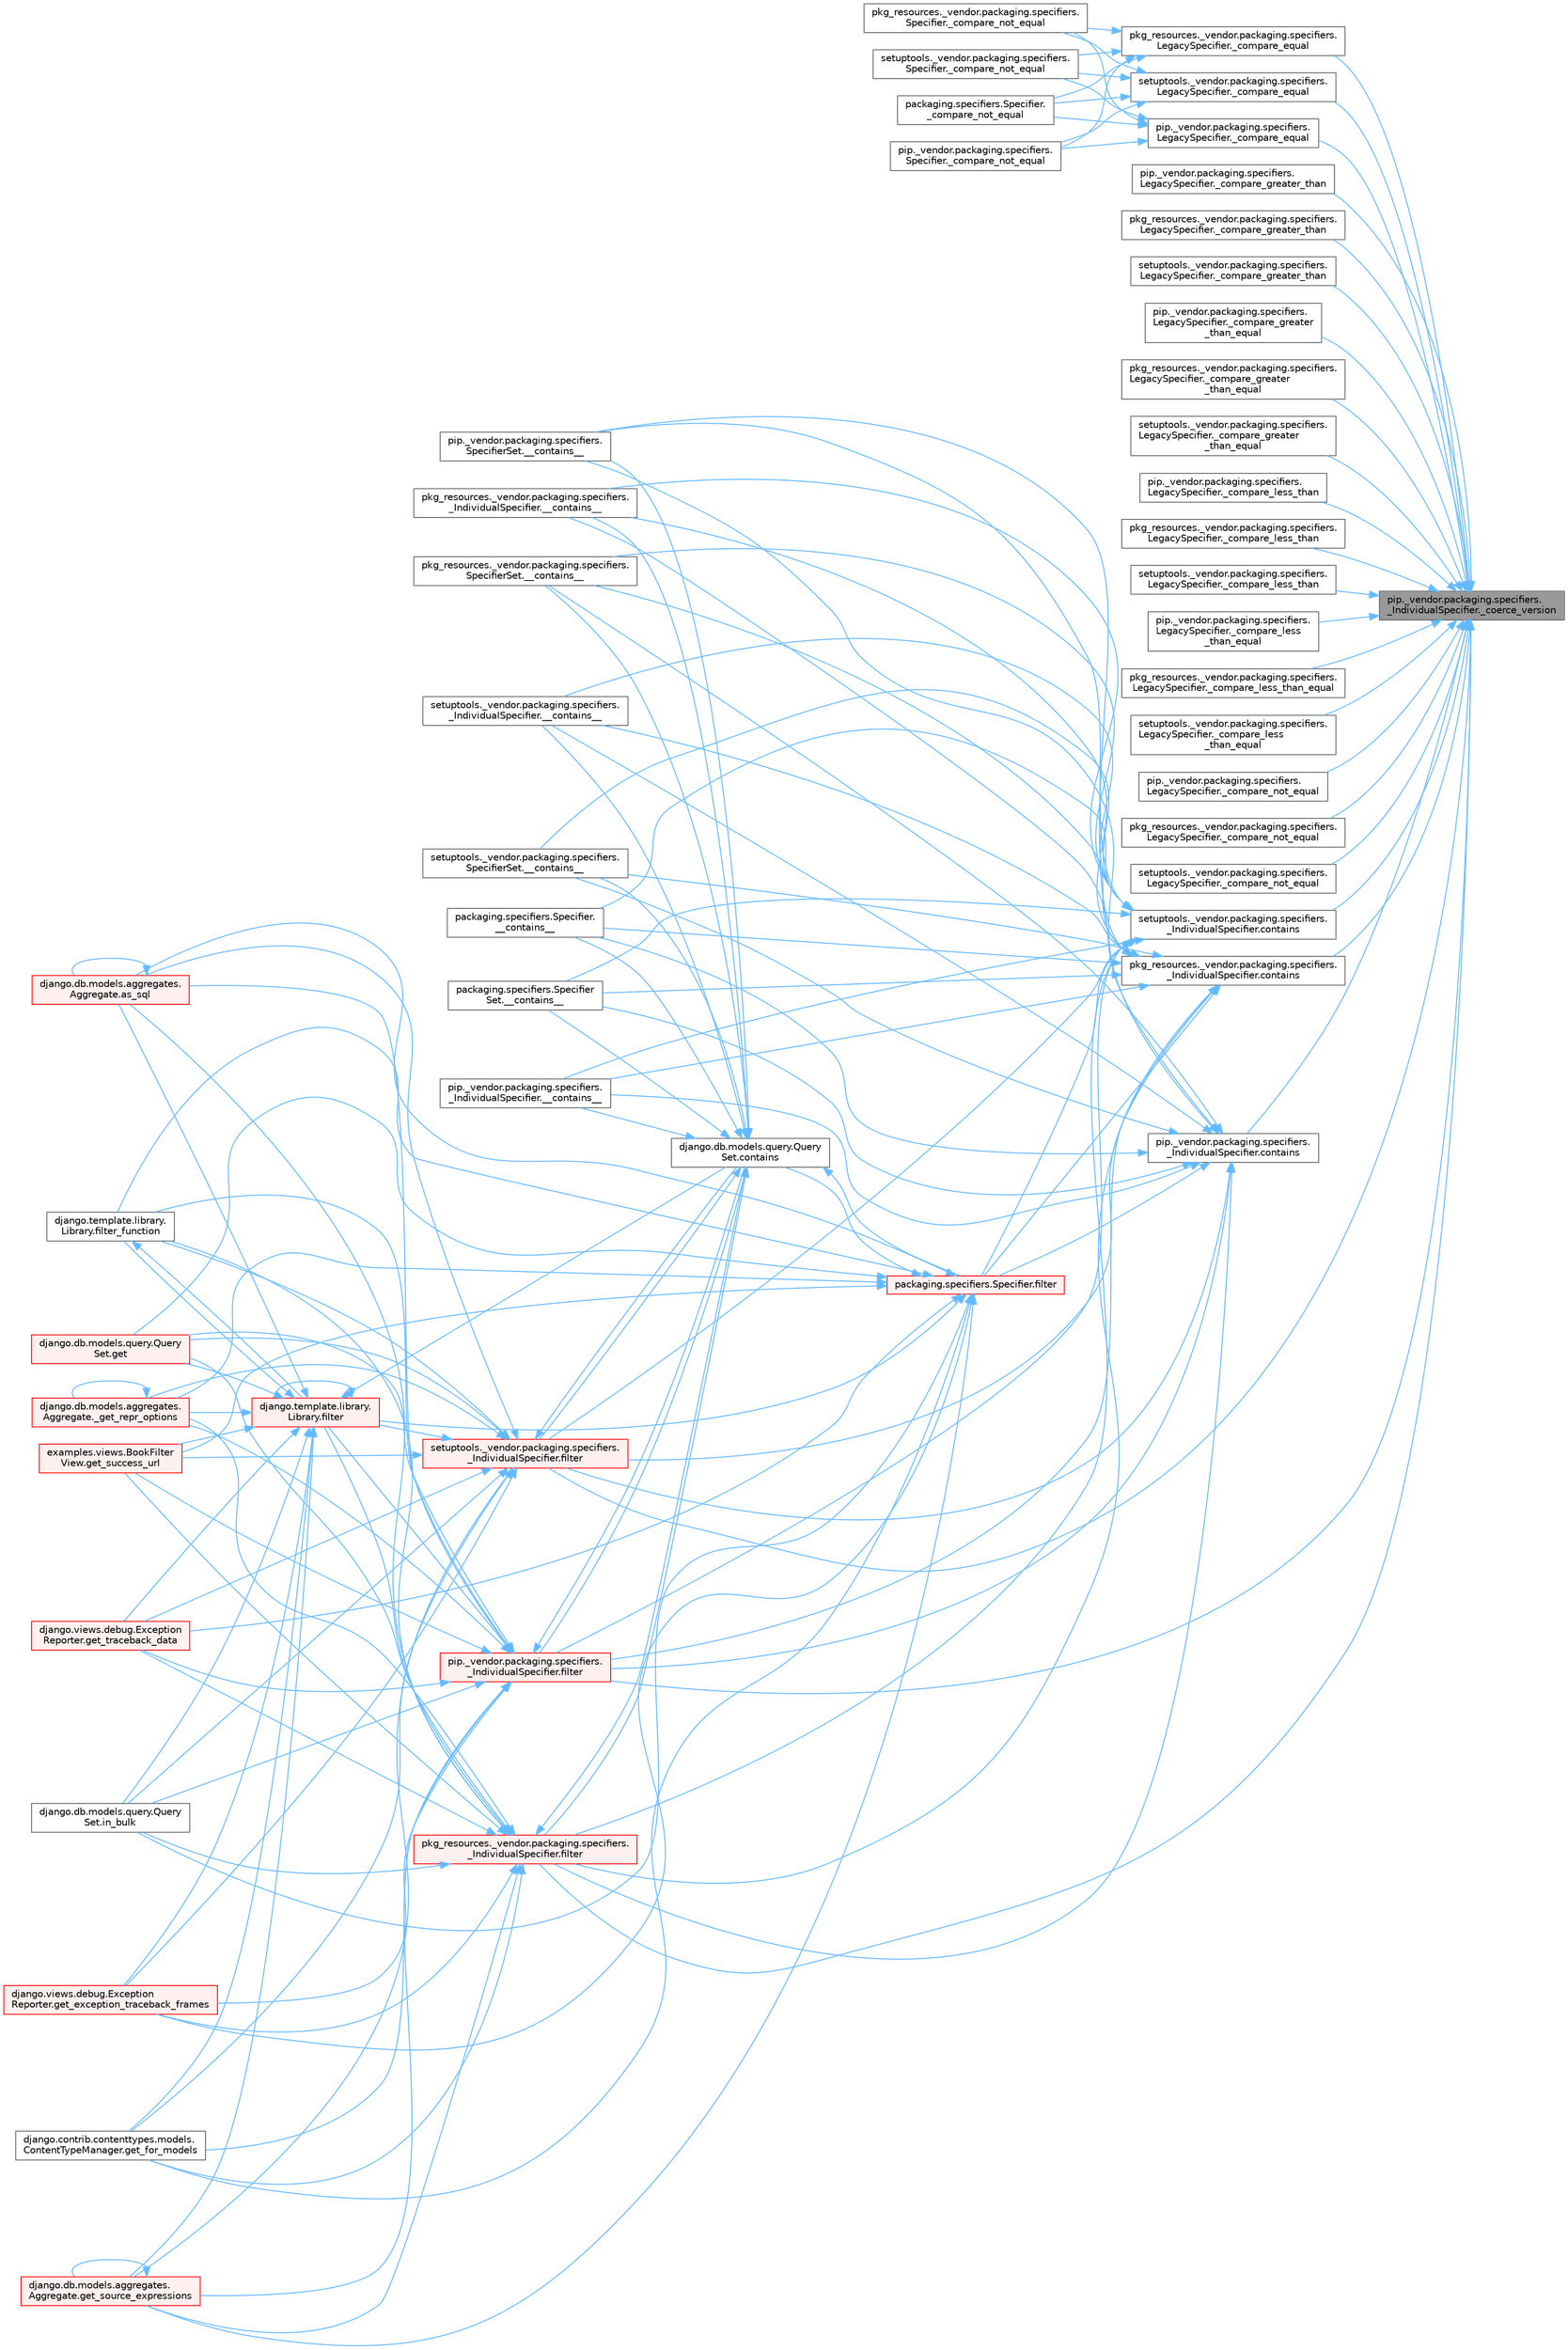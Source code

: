 digraph "pip._vendor.packaging.specifiers._IndividualSpecifier._coerce_version"
{
 // LATEX_PDF_SIZE
  bgcolor="transparent";
  edge [fontname=Helvetica,fontsize=10,labelfontname=Helvetica,labelfontsize=10];
  node [fontname=Helvetica,fontsize=10,shape=box,height=0.2,width=0.4];
  rankdir="RL";
  Node1 [id="Node000001",label="pip._vendor.packaging.specifiers.\l_IndividualSpecifier._coerce_version",height=0.2,width=0.4,color="gray40", fillcolor="grey60", style="filled", fontcolor="black",tooltip=" "];
  Node1 -> Node2 [id="edge1_Node000001_Node000002",dir="back",color="steelblue1",style="solid",tooltip=" "];
  Node2 [id="Node000002",label="pip._vendor.packaging.specifiers.\lLegacySpecifier._compare_equal",height=0.2,width=0.4,color="grey40", fillcolor="white", style="filled",URL="$classpip_1_1__vendor_1_1packaging_1_1specifiers_1_1_legacy_specifier.html#aa992abfe636b5dcc36fb73c9ba6eadc5",tooltip=" "];
  Node2 -> Node3 [id="edge2_Node000002_Node000003",dir="back",color="steelblue1",style="solid",tooltip=" "];
  Node3 [id="Node000003",label="packaging.specifiers.Specifier.\l_compare_not_equal",height=0.2,width=0.4,color="grey40", fillcolor="white", style="filled",URL="$classpackaging_1_1specifiers_1_1_specifier.html#afaf61a5885cdabcc436fab2c2c20abdf",tooltip=" "];
  Node2 -> Node4 [id="edge3_Node000002_Node000004",dir="back",color="steelblue1",style="solid",tooltip=" "];
  Node4 [id="Node000004",label="pip._vendor.packaging.specifiers.\lSpecifier._compare_not_equal",height=0.2,width=0.4,color="grey40", fillcolor="white", style="filled",URL="$classpip_1_1__vendor_1_1packaging_1_1specifiers_1_1_specifier.html#ac075d7482cc67183e717c5f5445e099c",tooltip=" "];
  Node2 -> Node5 [id="edge4_Node000002_Node000005",dir="back",color="steelblue1",style="solid",tooltip=" "];
  Node5 [id="Node000005",label="pkg_resources._vendor.packaging.specifiers.\lSpecifier._compare_not_equal",height=0.2,width=0.4,color="grey40", fillcolor="white", style="filled",URL="$classpkg__resources_1_1__vendor_1_1packaging_1_1specifiers_1_1_specifier.html#aecca9d52cf2ac225af3903268a50b1ba",tooltip=" "];
  Node2 -> Node6 [id="edge5_Node000002_Node000006",dir="back",color="steelblue1",style="solid",tooltip=" "];
  Node6 [id="Node000006",label="setuptools._vendor.packaging.specifiers.\lSpecifier._compare_not_equal",height=0.2,width=0.4,color="grey40", fillcolor="white", style="filled",URL="$classsetuptools_1_1__vendor_1_1packaging_1_1specifiers_1_1_specifier.html#aa03261e15d89f8c477abf4418d840951",tooltip=" "];
  Node1 -> Node7 [id="edge6_Node000001_Node000007",dir="back",color="steelblue1",style="solid",tooltip=" "];
  Node7 [id="Node000007",label="pkg_resources._vendor.packaging.specifiers.\lLegacySpecifier._compare_equal",height=0.2,width=0.4,color="grey40", fillcolor="white", style="filled",URL="$classpkg__resources_1_1__vendor_1_1packaging_1_1specifiers_1_1_legacy_specifier.html#a9ab14befdf33932453ea48aa388e64ef",tooltip=" "];
  Node7 -> Node3 [id="edge7_Node000007_Node000003",dir="back",color="steelblue1",style="solid",tooltip=" "];
  Node7 -> Node4 [id="edge8_Node000007_Node000004",dir="back",color="steelblue1",style="solid",tooltip=" "];
  Node7 -> Node5 [id="edge9_Node000007_Node000005",dir="back",color="steelblue1",style="solid",tooltip=" "];
  Node7 -> Node6 [id="edge10_Node000007_Node000006",dir="back",color="steelblue1",style="solid",tooltip=" "];
  Node1 -> Node8 [id="edge11_Node000001_Node000008",dir="back",color="steelblue1",style="solid",tooltip=" "];
  Node8 [id="Node000008",label="setuptools._vendor.packaging.specifiers.\lLegacySpecifier._compare_equal",height=0.2,width=0.4,color="grey40", fillcolor="white", style="filled",URL="$classsetuptools_1_1__vendor_1_1packaging_1_1specifiers_1_1_legacy_specifier.html#af2f9a3723cc43c0e2ba52554904ca5ee",tooltip=" "];
  Node8 -> Node3 [id="edge12_Node000008_Node000003",dir="back",color="steelblue1",style="solid",tooltip=" "];
  Node8 -> Node4 [id="edge13_Node000008_Node000004",dir="back",color="steelblue1",style="solid",tooltip=" "];
  Node8 -> Node5 [id="edge14_Node000008_Node000005",dir="back",color="steelblue1",style="solid",tooltip=" "];
  Node8 -> Node6 [id="edge15_Node000008_Node000006",dir="back",color="steelblue1",style="solid",tooltip=" "];
  Node1 -> Node9 [id="edge16_Node000001_Node000009",dir="back",color="steelblue1",style="solid",tooltip=" "];
  Node9 [id="Node000009",label="pip._vendor.packaging.specifiers.\lLegacySpecifier._compare_greater_than",height=0.2,width=0.4,color="grey40", fillcolor="white", style="filled",URL="$classpip_1_1__vendor_1_1packaging_1_1specifiers_1_1_legacy_specifier.html#a7f8ae49153f63ae98b5fcaa3aba95924",tooltip=" "];
  Node1 -> Node10 [id="edge17_Node000001_Node000010",dir="back",color="steelblue1",style="solid",tooltip=" "];
  Node10 [id="Node000010",label="pkg_resources._vendor.packaging.specifiers.\lLegacySpecifier._compare_greater_than",height=0.2,width=0.4,color="grey40", fillcolor="white", style="filled",URL="$classpkg__resources_1_1__vendor_1_1packaging_1_1specifiers_1_1_legacy_specifier.html#afa279350935f2a7582476d115ab74a6c",tooltip=" "];
  Node1 -> Node11 [id="edge18_Node000001_Node000011",dir="back",color="steelblue1",style="solid",tooltip=" "];
  Node11 [id="Node000011",label="setuptools._vendor.packaging.specifiers.\lLegacySpecifier._compare_greater_than",height=0.2,width=0.4,color="grey40", fillcolor="white", style="filled",URL="$classsetuptools_1_1__vendor_1_1packaging_1_1specifiers_1_1_legacy_specifier.html#a122d0eb86955927dd763498cb9765774",tooltip=" "];
  Node1 -> Node12 [id="edge19_Node000001_Node000012",dir="back",color="steelblue1",style="solid",tooltip=" "];
  Node12 [id="Node000012",label="pip._vendor.packaging.specifiers.\lLegacySpecifier._compare_greater\l_than_equal",height=0.2,width=0.4,color="grey40", fillcolor="white", style="filled",URL="$classpip_1_1__vendor_1_1packaging_1_1specifiers_1_1_legacy_specifier.html#a40b61cc2c25af7c94aa651295b25dab1",tooltip=" "];
  Node1 -> Node13 [id="edge20_Node000001_Node000013",dir="back",color="steelblue1",style="solid",tooltip=" "];
  Node13 [id="Node000013",label="pkg_resources._vendor.packaging.specifiers.\lLegacySpecifier._compare_greater\l_than_equal",height=0.2,width=0.4,color="grey40", fillcolor="white", style="filled",URL="$classpkg__resources_1_1__vendor_1_1packaging_1_1specifiers_1_1_legacy_specifier.html#a6778a400c248b6f8b374ffcf8c0ec60c",tooltip=" "];
  Node1 -> Node14 [id="edge21_Node000001_Node000014",dir="back",color="steelblue1",style="solid",tooltip=" "];
  Node14 [id="Node000014",label="setuptools._vendor.packaging.specifiers.\lLegacySpecifier._compare_greater\l_than_equal",height=0.2,width=0.4,color="grey40", fillcolor="white", style="filled",URL="$classsetuptools_1_1__vendor_1_1packaging_1_1specifiers_1_1_legacy_specifier.html#a0ac04fa512061f6629c6444e73358d34",tooltip=" "];
  Node1 -> Node15 [id="edge22_Node000001_Node000015",dir="back",color="steelblue1",style="solid",tooltip=" "];
  Node15 [id="Node000015",label="pip._vendor.packaging.specifiers.\lLegacySpecifier._compare_less_than",height=0.2,width=0.4,color="grey40", fillcolor="white", style="filled",URL="$classpip_1_1__vendor_1_1packaging_1_1specifiers_1_1_legacy_specifier.html#a64bc4cd3d43b304356d7ef3c3da8043a",tooltip=" "];
  Node1 -> Node16 [id="edge23_Node000001_Node000016",dir="back",color="steelblue1",style="solid",tooltip=" "];
  Node16 [id="Node000016",label="pkg_resources._vendor.packaging.specifiers.\lLegacySpecifier._compare_less_than",height=0.2,width=0.4,color="grey40", fillcolor="white", style="filled",URL="$classpkg__resources_1_1__vendor_1_1packaging_1_1specifiers_1_1_legacy_specifier.html#aa76c7e2e1e58b32a2801c09076eb9ee8",tooltip=" "];
  Node1 -> Node17 [id="edge24_Node000001_Node000017",dir="back",color="steelblue1",style="solid",tooltip=" "];
  Node17 [id="Node000017",label="setuptools._vendor.packaging.specifiers.\lLegacySpecifier._compare_less_than",height=0.2,width=0.4,color="grey40", fillcolor="white", style="filled",URL="$classsetuptools_1_1__vendor_1_1packaging_1_1specifiers_1_1_legacy_specifier.html#ac8081511dbe3bdf8d01a9bb9257a281c",tooltip=" "];
  Node1 -> Node18 [id="edge25_Node000001_Node000018",dir="back",color="steelblue1",style="solid",tooltip=" "];
  Node18 [id="Node000018",label="pip._vendor.packaging.specifiers.\lLegacySpecifier._compare_less\l_than_equal",height=0.2,width=0.4,color="grey40", fillcolor="white", style="filled",URL="$classpip_1_1__vendor_1_1packaging_1_1specifiers_1_1_legacy_specifier.html#a97c4a9b07607db6a9fc75305fad07592",tooltip=" "];
  Node1 -> Node19 [id="edge26_Node000001_Node000019",dir="back",color="steelblue1",style="solid",tooltip=" "];
  Node19 [id="Node000019",label="pkg_resources._vendor.packaging.specifiers.\lLegacySpecifier._compare_less_than_equal",height=0.2,width=0.4,color="grey40", fillcolor="white", style="filled",URL="$classpkg__resources_1_1__vendor_1_1packaging_1_1specifiers_1_1_legacy_specifier.html#a820d32e098eb543a2b03160a5724c3d1",tooltip=" "];
  Node1 -> Node20 [id="edge27_Node000001_Node000020",dir="back",color="steelblue1",style="solid",tooltip=" "];
  Node20 [id="Node000020",label="setuptools._vendor.packaging.specifiers.\lLegacySpecifier._compare_less\l_than_equal",height=0.2,width=0.4,color="grey40", fillcolor="white", style="filled",URL="$classsetuptools_1_1__vendor_1_1packaging_1_1specifiers_1_1_legacy_specifier.html#a0e6500c47377b3c773fa67f8a2f73adb",tooltip=" "];
  Node1 -> Node21 [id="edge28_Node000001_Node000021",dir="back",color="steelblue1",style="solid",tooltip=" "];
  Node21 [id="Node000021",label="pip._vendor.packaging.specifiers.\lLegacySpecifier._compare_not_equal",height=0.2,width=0.4,color="grey40", fillcolor="white", style="filled",URL="$classpip_1_1__vendor_1_1packaging_1_1specifiers_1_1_legacy_specifier.html#a9772d84edb67d9cc164ae26e13621e1c",tooltip=" "];
  Node1 -> Node22 [id="edge29_Node000001_Node000022",dir="back",color="steelblue1",style="solid",tooltip=" "];
  Node22 [id="Node000022",label="pkg_resources._vendor.packaging.specifiers.\lLegacySpecifier._compare_not_equal",height=0.2,width=0.4,color="grey40", fillcolor="white", style="filled",URL="$classpkg__resources_1_1__vendor_1_1packaging_1_1specifiers_1_1_legacy_specifier.html#aa5b8e0273c939304609e25b0a26674d4",tooltip=" "];
  Node1 -> Node23 [id="edge30_Node000001_Node000023",dir="back",color="steelblue1",style="solid",tooltip=" "];
  Node23 [id="Node000023",label="setuptools._vendor.packaging.specifiers.\lLegacySpecifier._compare_not_equal",height=0.2,width=0.4,color="grey40", fillcolor="white", style="filled",URL="$classsetuptools_1_1__vendor_1_1packaging_1_1specifiers_1_1_legacy_specifier.html#a203f91f790c2aedbbb57ec7711cc360a",tooltip=" "];
  Node1 -> Node24 [id="edge31_Node000001_Node000024",dir="back",color="steelblue1",style="solid",tooltip=" "];
  Node24 [id="Node000024",label="pip._vendor.packaging.specifiers.\l_IndividualSpecifier.contains",height=0.2,width=0.4,color="grey40", fillcolor="white", style="filled",URL="$classpip_1_1__vendor_1_1packaging_1_1specifiers_1_1___individual_specifier.html#a0225ec2329bc258c9ff7d62a4ad6dde5",tooltip=" "];
  Node24 -> Node25 [id="edge32_Node000024_Node000025",dir="back",color="steelblue1",style="solid",tooltip=" "];
  Node25 [id="Node000025",label="packaging.specifiers.Specifier.\l__contains__",height=0.2,width=0.4,color="grey40", fillcolor="white", style="filled",URL="$classpackaging_1_1specifiers_1_1_specifier.html#adc6d0f14bb1eff89499eea42047f3ba1",tooltip=" "];
  Node24 -> Node26 [id="edge33_Node000024_Node000026",dir="back",color="steelblue1",style="solid",tooltip=" "];
  Node26 [id="Node000026",label="packaging.specifiers.Specifier\lSet.__contains__",height=0.2,width=0.4,color="grey40", fillcolor="white", style="filled",URL="$classpackaging_1_1specifiers_1_1_specifier_set.html#afe431232e3df02a4ebec8ed882319eb4",tooltip=" "];
  Node24 -> Node27 [id="edge34_Node000024_Node000027",dir="back",color="steelblue1",style="solid",tooltip=" "];
  Node27 [id="Node000027",label="pip._vendor.packaging.specifiers.\l_IndividualSpecifier.__contains__",height=0.2,width=0.4,color="grey40", fillcolor="white", style="filled",URL="$classpip_1_1__vendor_1_1packaging_1_1specifiers_1_1___individual_specifier.html#a838b430af2f5ab5d2241a7c0bdd0e99e",tooltip=" "];
  Node24 -> Node28 [id="edge35_Node000024_Node000028",dir="back",color="steelblue1",style="solid",tooltip=" "];
  Node28 [id="Node000028",label="pip._vendor.packaging.specifiers.\lSpecifierSet.__contains__",height=0.2,width=0.4,color="grey40", fillcolor="white", style="filled",URL="$classpip_1_1__vendor_1_1packaging_1_1specifiers_1_1_specifier_set.html#a6129bfedcd20834661d4883f7fbaed86",tooltip=" "];
  Node24 -> Node29 [id="edge36_Node000024_Node000029",dir="back",color="steelblue1",style="solid",tooltip=" "];
  Node29 [id="Node000029",label="pkg_resources._vendor.packaging.specifiers.\l_IndividualSpecifier.__contains__",height=0.2,width=0.4,color="grey40", fillcolor="white", style="filled",URL="$classpkg__resources_1_1__vendor_1_1packaging_1_1specifiers_1_1___individual_specifier.html#a2370a23a1faa6987b992d9e69069aa6b",tooltip=" "];
  Node24 -> Node30 [id="edge37_Node000024_Node000030",dir="back",color="steelblue1",style="solid",tooltip=" "];
  Node30 [id="Node000030",label="pkg_resources._vendor.packaging.specifiers.\lSpecifierSet.__contains__",height=0.2,width=0.4,color="grey40", fillcolor="white", style="filled",URL="$classpkg__resources_1_1__vendor_1_1packaging_1_1specifiers_1_1_specifier_set.html#aad5022ca5dea895ec350e338ba308529",tooltip=" "];
  Node24 -> Node31 [id="edge38_Node000024_Node000031",dir="back",color="steelblue1",style="solid",tooltip=" "];
  Node31 [id="Node000031",label="setuptools._vendor.packaging.specifiers.\l_IndividualSpecifier.__contains__",height=0.2,width=0.4,color="grey40", fillcolor="white", style="filled",URL="$classsetuptools_1_1__vendor_1_1packaging_1_1specifiers_1_1___individual_specifier.html#aff90cdb7b48e1e261461d10f6bbe8c5e",tooltip=" "];
  Node24 -> Node32 [id="edge39_Node000024_Node000032",dir="back",color="steelblue1",style="solid",tooltip=" "];
  Node32 [id="Node000032",label="setuptools._vendor.packaging.specifiers.\lSpecifierSet.__contains__",height=0.2,width=0.4,color="grey40", fillcolor="white", style="filled",URL="$classsetuptools_1_1__vendor_1_1packaging_1_1specifiers_1_1_specifier_set.html#a44a6f0f6a924c5c4fb150fff13c089c6",tooltip=" "];
  Node24 -> Node33 [id="edge40_Node000024_Node000033",dir="back",color="steelblue1",style="solid",tooltip=" "];
  Node33 [id="Node000033",label="packaging.specifiers.Specifier.filter",height=0.2,width=0.4,color="red", fillcolor="#FFF0F0", style="filled",URL="$classpackaging_1_1specifiers_1_1_specifier.html#a22d9e14c5343d89e742b098b6d7997f7",tooltip=" "];
  Node33 -> Node34 [id="edge41_Node000033_Node000034",dir="back",color="steelblue1",style="solid",tooltip=" "];
  Node34 [id="Node000034",label="django.db.models.aggregates.\lAggregate._get_repr_options",height=0.2,width=0.4,color="red", fillcolor="#FFF0F0", style="filled",URL="$classdjango_1_1db_1_1models_1_1aggregates_1_1_aggregate.html#a9256cb09b47d2922447ef2d7e78a9cc7",tooltip=" "];
  Node34 -> Node34 [id="edge42_Node000034_Node000034",dir="back",color="steelblue1",style="solid",tooltip=" "];
  Node33 -> Node37 [id="edge43_Node000033_Node000037",dir="back",color="steelblue1",style="solid",tooltip=" "];
  Node37 [id="Node000037",label="django.db.models.aggregates.\lAggregate.as_sql",height=0.2,width=0.4,color="red", fillcolor="#FFF0F0", style="filled",URL="$classdjango_1_1db_1_1models_1_1aggregates_1_1_aggregate.html#aeb213202f480fabf5956d513efab08d6",tooltip=" "];
  Node37 -> Node37 [id="edge44_Node000037_Node000037",dir="back",color="steelblue1",style="solid",tooltip=" "];
  Node33 -> Node66 [id="edge45_Node000033_Node000066",dir="back",color="steelblue1",style="solid",tooltip=" "];
  Node66 [id="Node000066",label="django.db.models.query.Query\lSet.contains",height=0.2,width=0.4,color="grey40", fillcolor="white", style="filled",URL="$classdjango_1_1db_1_1models_1_1query_1_1_query_set.html#a242e569a4bce6723adc3e71fdc69b70f",tooltip=" "];
  Node66 -> Node25 [id="edge46_Node000066_Node000025",dir="back",color="steelblue1",style="solid",tooltip=" "];
  Node66 -> Node26 [id="edge47_Node000066_Node000026",dir="back",color="steelblue1",style="solid",tooltip=" "];
  Node66 -> Node27 [id="edge48_Node000066_Node000027",dir="back",color="steelblue1",style="solid",tooltip=" "];
  Node66 -> Node28 [id="edge49_Node000066_Node000028",dir="back",color="steelblue1",style="solid",tooltip=" "];
  Node66 -> Node29 [id="edge50_Node000066_Node000029",dir="back",color="steelblue1",style="solid",tooltip=" "];
  Node66 -> Node30 [id="edge51_Node000066_Node000030",dir="back",color="steelblue1",style="solid",tooltip=" "];
  Node66 -> Node31 [id="edge52_Node000066_Node000031",dir="back",color="steelblue1",style="solid",tooltip=" "];
  Node66 -> Node32 [id="edge53_Node000066_Node000032",dir="back",color="steelblue1",style="solid",tooltip=" "];
  Node66 -> Node33 [id="edge54_Node000066_Node000033",dir="back",color="steelblue1",style="solid",tooltip=" "];
  Node66 -> Node67 [id="edge55_Node000066_Node000067",dir="back",color="steelblue1",style="solid",tooltip=" "];
  Node67 [id="Node000067",label="pip._vendor.packaging.specifiers.\l_IndividualSpecifier.filter",height=0.2,width=0.4,color="red", fillcolor="#FFF0F0", style="filled",URL="$classpip_1_1__vendor_1_1packaging_1_1specifiers_1_1___individual_specifier.html#a6203976cfa5ddd6a1f47f8dfe0669fd7",tooltip=" "];
  Node67 -> Node34 [id="edge56_Node000067_Node000034",dir="back",color="steelblue1",style="solid",tooltip=" "];
  Node67 -> Node37 [id="edge57_Node000067_Node000037",dir="back",color="steelblue1",style="solid",tooltip=" "];
  Node67 -> Node66 [id="edge58_Node000067_Node000066",dir="back",color="steelblue1",style="solid",tooltip=" "];
  Node67 -> Node68 [id="edge59_Node000067_Node000068",dir="back",color="steelblue1",style="solid",tooltip=" "];
  Node68 [id="Node000068",label="django.template.library.\lLibrary.filter",height=0.2,width=0.4,color="red", fillcolor="#FFF0F0", style="filled",URL="$classdjango_1_1template_1_1library_1_1_library.html#ac67bb1211ffc0354d5bf33029a58aa43",tooltip=" "];
  Node68 -> Node34 [id="edge60_Node000068_Node000034",dir="back",color="steelblue1",style="solid",tooltip=" "];
  Node68 -> Node37 [id="edge61_Node000068_Node000037",dir="back",color="steelblue1",style="solid",tooltip=" "];
  Node68 -> Node66 [id="edge62_Node000068_Node000066",dir="back",color="steelblue1",style="solid",tooltip=" "];
  Node68 -> Node68 [id="edge63_Node000068_Node000068",dir="back",color="steelblue1",style="solid",tooltip=" "];
  Node68 -> Node69 [id="edge64_Node000068_Node000069",dir="back",color="steelblue1",style="solid",tooltip=" "];
  Node69 [id="Node000069",label="django.template.library.\lLibrary.filter_function",height=0.2,width=0.4,color="grey40", fillcolor="white", style="filled",URL="$classdjango_1_1template_1_1library_1_1_library.html#ac31ca4b9799430f0623aea9d177a04dc",tooltip=" "];
  Node69 -> Node68 [id="edge65_Node000069_Node000068",dir="back",color="steelblue1",style="solid",tooltip=" "];
  Node68 -> Node70 [id="edge66_Node000068_Node000070",dir="back",color="steelblue1",style="solid",tooltip=" "];
  Node70 [id="Node000070",label="django.db.models.query.Query\lSet.get",height=0.2,width=0.4,color="red", fillcolor="#FFF0F0", style="filled",URL="$classdjango_1_1db_1_1models_1_1query_1_1_query_set.html#afe9afa909843984d4fa4c2555f0f1310",tooltip=" "];
  Node68 -> Node2633 [id="edge67_Node000068_Node002633",dir="back",color="steelblue1",style="solid",tooltip=" "];
  Node2633 [id="Node002633",label="django.views.debug.Exception\lReporter.get_exception_traceback_frames",height=0.2,width=0.4,color="red", fillcolor="#FFF0F0", style="filled",URL="$classdjango_1_1views_1_1debug_1_1_exception_reporter.html#a326b08b3941038a5504f8e0a846bae68",tooltip=" "];
  Node68 -> Node717 [id="edge68_Node000068_Node000717",dir="back",color="steelblue1",style="solid",tooltip=" "];
  Node717 [id="Node000717",label="django.contrib.contenttypes.models.\lContentTypeManager.get_for_models",height=0.2,width=0.4,color="grey40", fillcolor="white", style="filled",URL="$classdjango_1_1contrib_1_1contenttypes_1_1models_1_1_content_type_manager.html#a541a2e215680799739b6f8c1b19ddda4",tooltip=" "];
  Node68 -> Node2635 [id="edge69_Node000068_Node002635",dir="back",color="steelblue1",style="solid",tooltip=" "];
  Node2635 [id="Node002635",label="django.db.models.aggregates.\lAggregate.get_source_expressions",height=0.2,width=0.4,color="red", fillcolor="#FFF0F0", style="filled",URL="$classdjango_1_1db_1_1models_1_1aggregates_1_1_aggregate.html#a4a47839518c013f780a931e4bcf2d4f1",tooltip=" "];
  Node2635 -> Node2635 [id="edge70_Node002635_Node002635",dir="back",color="steelblue1",style="solid",tooltip=" "];
  Node68 -> Node2637 [id="edge71_Node000068_Node002637",dir="back",color="steelblue1",style="solid",tooltip=" "];
  Node2637 [id="Node002637",label="examples.views.BookFilter\lView.get_success_url",height=0.2,width=0.4,color="red", fillcolor="#FFF0F0", style="filled",URL="$classexamples_1_1views_1_1_book_filter_view.html#aa2850ac24b9acf2933ac3db160ee5a56",tooltip=" "];
  Node68 -> Node181 [id="edge72_Node000068_Node000181",dir="back",color="steelblue1",style="solid",tooltip=" "];
  Node181 [id="Node000181",label="django.views.debug.Exception\lReporter.get_traceback_data",height=0.2,width=0.4,color="red", fillcolor="#FFF0F0", style="filled",URL="$classdjango_1_1views_1_1debug_1_1_exception_reporter.html#ada9d00ba4c901b186db405e92ebbc211",tooltip=" "];
  Node68 -> Node2638 [id="edge73_Node000068_Node002638",dir="back",color="steelblue1",style="solid",tooltip=" "];
  Node2638 [id="Node002638",label="django.db.models.query.Query\lSet.in_bulk",height=0.2,width=0.4,color="grey40", fillcolor="white", style="filled",URL="$classdjango_1_1db_1_1models_1_1query_1_1_query_set.html#a5958a37586e4e5a39b6b2f8e3fa65d86",tooltip=" "];
  Node67 -> Node69 [id="edge74_Node000067_Node000069",dir="back",color="steelblue1",style="solid",tooltip=" "];
  Node67 -> Node70 [id="edge75_Node000067_Node000070",dir="back",color="steelblue1",style="solid",tooltip=" "];
  Node67 -> Node2633 [id="edge76_Node000067_Node002633",dir="back",color="steelblue1",style="solid",tooltip=" "];
  Node67 -> Node717 [id="edge77_Node000067_Node000717",dir="back",color="steelblue1",style="solid",tooltip=" "];
  Node67 -> Node2635 [id="edge78_Node000067_Node002635",dir="back",color="steelblue1",style="solid",tooltip=" "];
  Node67 -> Node2637 [id="edge79_Node000067_Node002637",dir="back",color="steelblue1",style="solid",tooltip=" "];
  Node67 -> Node181 [id="edge80_Node000067_Node000181",dir="back",color="steelblue1",style="solid",tooltip=" "];
  Node67 -> Node2638 [id="edge81_Node000067_Node002638",dir="back",color="steelblue1",style="solid",tooltip=" "];
  Node66 -> Node3200 [id="edge82_Node000066_Node003200",dir="back",color="steelblue1",style="solid",tooltip=" "];
  Node3200 [id="Node003200",label="pkg_resources._vendor.packaging.specifiers.\l_IndividualSpecifier.filter",height=0.2,width=0.4,color="red", fillcolor="#FFF0F0", style="filled",URL="$classpkg__resources_1_1__vendor_1_1packaging_1_1specifiers_1_1___individual_specifier.html#ad284c0e05b23f4b6838266492c00fc3e",tooltip=" "];
  Node3200 -> Node34 [id="edge83_Node003200_Node000034",dir="back",color="steelblue1",style="solid",tooltip=" "];
  Node3200 -> Node37 [id="edge84_Node003200_Node000037",dir="back",color="steelblue1",style="solid",tooltip=" "];
  Node3200 -> Node66 [id="edge85_Node003200_Node000066",dir="back",color="steelblue1",style="solid",tooltip=" "];
  Node3200 -> Node68 [id="edge86_Node003200_Node000068",dir="back",color="steelblue1",style="solid",tooltip=" "];
  Node3200 -> Node69 [id="edge87_Node003200_Node000069",dir="back",color="steelblue1",style="solid",tooltip=" "];
  Node3200 -> Node70 [id="edge88_Node003200_Node000070",dir="back",color="steelblue1",style="solid",tooltip=" "];
  Node3200 -> Node2633 [id="edge89_Node003200_Node002633",dir="back",color="steelblue1",style="solid",tooltip=" "];
  Node3200 -> Node717 [id="edge90_Node003200_Node000717",dir="back",color="steelblue1",style="solid",tooltip=" "];
  Node3200 -> Node2635 [id="edge91_Node003200_Node002635",dir="back",color="steelblue1",style="solid",tooltip=" "];
  Node3200 -> Node2637 [id="edge92_Node003200_Node002637",dir="back",color="steelblue1",style="solid",tooltip=" "];
  Node3200 -> Node181 [id="edge93_Node003200_Node000181",dir="back",color="steelblue1",style="solid",tooltip=" "];
  Node3200 -> Node2638 [id="edge94_Node003200_Node002638",dir="back",color="steelblue1",style="solid",tooltip=" "];
  Node66 -> Node3201 [id="edge95_Node000066_Node003201",dir="back",color="steelblue1",style="solid",tooltip=" "];
  Node3201 [id="Node003201",label="setuptools._vendor.packaging.specifiers.\l_IndividualSpecifier.filter",height=0.2,width=0.4,color="red", fillcolor="#FFF0F0", style="filled",URL="$classsetuptools_1_1__vendor_1_1packaging_1_1specifiers_1_1___individual_specifier.html#a7f35b396bffe2a5276887eda17fd660b",tooltip=" "];
  Node3201 -> Node34 [id="edge96_Node003201_Node000034",dir="back",color="steelblue1",style="solid",tooltip=" "];
  Node3201 -> Node37 [id="edge97_Node003201_Node000037",dir="back",color="steelblue1",style="solid",tooltip=" "];
  Node3201 -> Node66 [id="edge98_Node003201_Node000066",dir="back",color="steelblue1",style="solid",tooltip=" "];
  Node3201 -> Node68 [id="edge99_Node003201_Node000068",dir="back",color="steelblue1",style="solid",tooltip=" "];
  Node3201 -> Node69 [id="edge100_Node003201_Node000069",dir="back",color="steelblue1",style="solid",tooltip=" "];
  Node3201 -> Node70 [id="edge101_Node003201_Node000070",dir="back",color="steelblue1",style="solid",tooltip=" "];
  Node3201 -> Node2633 [id="edge102_Node003201_Node002633",dir="back",color="steelblue1",style="solid",tooltip=" "];
  Node3201 -> Node717 [id="edge103_Node003201_Node000717",dir="back",color="steelblue1",style="solid",tooltip=" "];
  Node3201 -> Node2635 [id="edge104_Node003201_Node002635",dir="back",color="steelblue1",style="solid",tooltip=" "];
  Node3201 -> Node2637 [id="edge105_Node003201_Node002637",dir="back",color="steelblue1",style="solid",tooltip=" "];
  Node3201 -> Node181 [id="edge106_Node003201_Node000181",dir="back",color="steelblue1",style="solid",tooltip=" "];
  Node3201 -> Node2638 [id="edge107_Node003201_Node002638",dir="back",color="steelblue1",style="solid",tooltip=" "];
  Node33 -> Node68 [id="edge108_Node000033_Node000068",dir="back",color="steelblue1",style="solid",tooltip=" "];
  Node33 -> Node69 [id="edge109_Node000033_Node000069",dir="back",color="steelblue1",style="solid",tooltip=" "];
  Node33 -> Node70 [id="edge110_Node000033_Node000070",dir="back",color="steelblue1",style="solid",tooltip=" "];
  Node33 -> Node2633 [id="edge111_Node000033_Node002633",dir="back",color="steelblue1",style="solid",tooltip=" "];
  Node33 -> Node717 [id="edge112_Node000033_Node000717",dir="back",color="steelblue1",style="solid",tooltip=" "];
  Node33 -> Node2635 [id="edge113_Node000033_Node002635",dir="back",color="steelblue1",style="solid",tooltip=" "];
  Node33 -> Node2637 [id="edge114_Node000033_Node002637",dir="back",color="steelblue1",style="solid",tooltip=" "];
  Node33 -> Node181 [id="edge115_Node000033_Node000181",dir="back",color="steelblue1",style="solid",tooltip=" "];
  Node33 -> Node2638 [id="edge116_Node000033_Node002638",dir="back",color="steelblue1",style="solid",tooltip=" "];
  Node24 -> Node67 [id="edge117_Node000024_Node000067",dir="back",color="steelblue1",style="solid",tooltip=" "];
  Node24 -> Node3200 [id="edge118_Node000024_Node003200",dir="back",color="steelblue1",style="solid",tooltip=" "];
  Node24 -> Node3201 [id="edge119_Node000024_Node003201",dir="back",color="steelblue1",style="solid",tooltip=" "];
  Node1 -> Node3202 [id="edge120_Node000001_Node003202",dir="back",color="steelblue1",style="solid",tooltip=" "];
  Node3202 [id="Node003202",label="pkg_resources._vendor.packaging.specifiers.\l_IndividualSpecifier.contains",height=0.2,width=0.4,color="grey40", fillcolor="white", style="filled",URL="$classpkg__resources_1_1__vendor_1_1packaging_1_1specifiers_1_1___individual_specifier.html#ad490fa0c3edddc0b101c1f2a13af7644",tooltip=" "];
  Node3202 -> Node25 [id="edge121_Node003202_Node000025",dir="back",color="steelblue1",style="solid",tooltip=" "];
  Node3202 -> Node26 [id="edge122_Node003202_Node000026",dir="back",color="steelblue1",style="solid",tooltip=" "];
  Node3202 -> Node27 [id="edge123_Node003202_Node000027",dir="back",color="steelblue1",style="solid",tooltip=" "];
  Node3202 -> Node28 [id="edge124_Node003202_Node000028",dir="back",color="steelblue1",style="solid",tooltip=" "];
  Node3202 -> Node29 [id="edge125_Node003202_Node000029",dir="back",color="steelblue1",style="solid",tooltip=" "];
  Node3202 -> Node30 [id="edge126_Node003202_Node000030",dir="back",color="steelblue1",style="solid",tooltip=" "];
  Node3202 -> Node31 [id="edge127_Node003202_Node000031",dir="back",color="steelblue1",style="solid",tooltip=" "];
  Node3202 -> Node32 [id="edge128_Node003202_Node000032",dir="back",color="steelblue1",style="solid",tooltip=" "];
  Node3202 -> Node33 [id="edge129_Node003202_Node000033",dir="back",color="steelblue1",style="solid",tooltip=" "];
  Node3202 -> Node67 [id="edge130_Node003202_Node000067",dir="back",color="steelblue1",style="solid",tooltip=" "];
  Node3202 -> Node3200 [id="edge131_Node003202_Node003200",dir="back",color="steelblue1",style="solid",tooltip=" "];
  Node3202 -> Node3201 [id="edge132_Node003202_Node003201",dir="back",color="steelblue1",style="solid",tooltip=" "];
  Node1 -> Node3203 [id="edge133_Node000001_Node003203",dir="back",color="steelblue1",style="solid",tooltip=" "];
  Node3203 [id="Node003203",label="setuptools._vendor.packaging.specifiers.\l_IndividualSpecifier.contains",height=0.2,width=0.4,color="grey40", fillcolor="white", style="filled",URL="$classsetuptools_1_1__vendor_1_1packaging_1_1specifiers_1_1___individual_specifier.html#aed6d984e133bfe928b2ee6e1315a1d00",tooltip=" "];
  Node3203 -> Node25 [id="edge134_Node003203_Node000025",dir="back",color="steelblue1",style="solid",tooltip=" "];
  Node3203 -> Node26 [id="edge135_Node003203_Node000026",dir="back",color="steelblue1",style="solid",tooltip=" "];
  Node3203 -> Node27 [id="edge136_Node003203_Node000027",dir="back",color="steelblue1",style="solid",tooltip=" "];
  Node3203 -> Node28 [id="edge137_Node003203_Node000028",dir="back",color="steelblue1",style="solid",tooltip=" "];
  Node3203 -> Node29 [id="edge138_Node003203_Node000029",dir="back",color="steelblue1",style="solid",tooltip=" "];
  Node3203 -> Node30 [id="edge139_Node003203_Node000030",dir="back",color="steelblue1",style="solid",tooltip=" "];
  Node3203 -> Node31 [id="edge140_Node003203_Node000031",dir="back",color="steelblue1",style="solid",tooltip=" "];
  Node3203 -> Node32 [id="edge141_Node003203_Node000032",dir="back",color="steelblue1",style="solid",tooltip=" "];
  Node3203 -> Node33 [id="edge142_Node003203_Node000033",dir="back",color="steelblue1",style="solid",tooltip=" "];
  Node3203 -> Node67 [id="edge143_Node003203_Node000067",dir="back",color="steelblue1",style="solid",tooltip=" "];
  Node3203 -> Node3200 [id="edge144_Node003203_Node003200",dir="back",color="steelblue1",style="solid",tooltip=" "];
  Node3203 -> Node3201 [id="edge145_Node003203_Node003201",dir="back",color="steelblue1",style="solid",tooltip=" "];
  Node1 -> Node67 [id="edge146_Node000001_Node000067",dir="back",color="steelblue1",style="solid",tooltip=" "];
  Node1 -> Node3200 [id="edge147_Node000001_Node003200",dir="back",color="steelblue1",style="solid",tooltip=" "];
  Node1 -> Node3201 [id="edge148_Node000001_Node003201",dir="back",color="steelblue1",style="solid",tooltip=" "];
}
